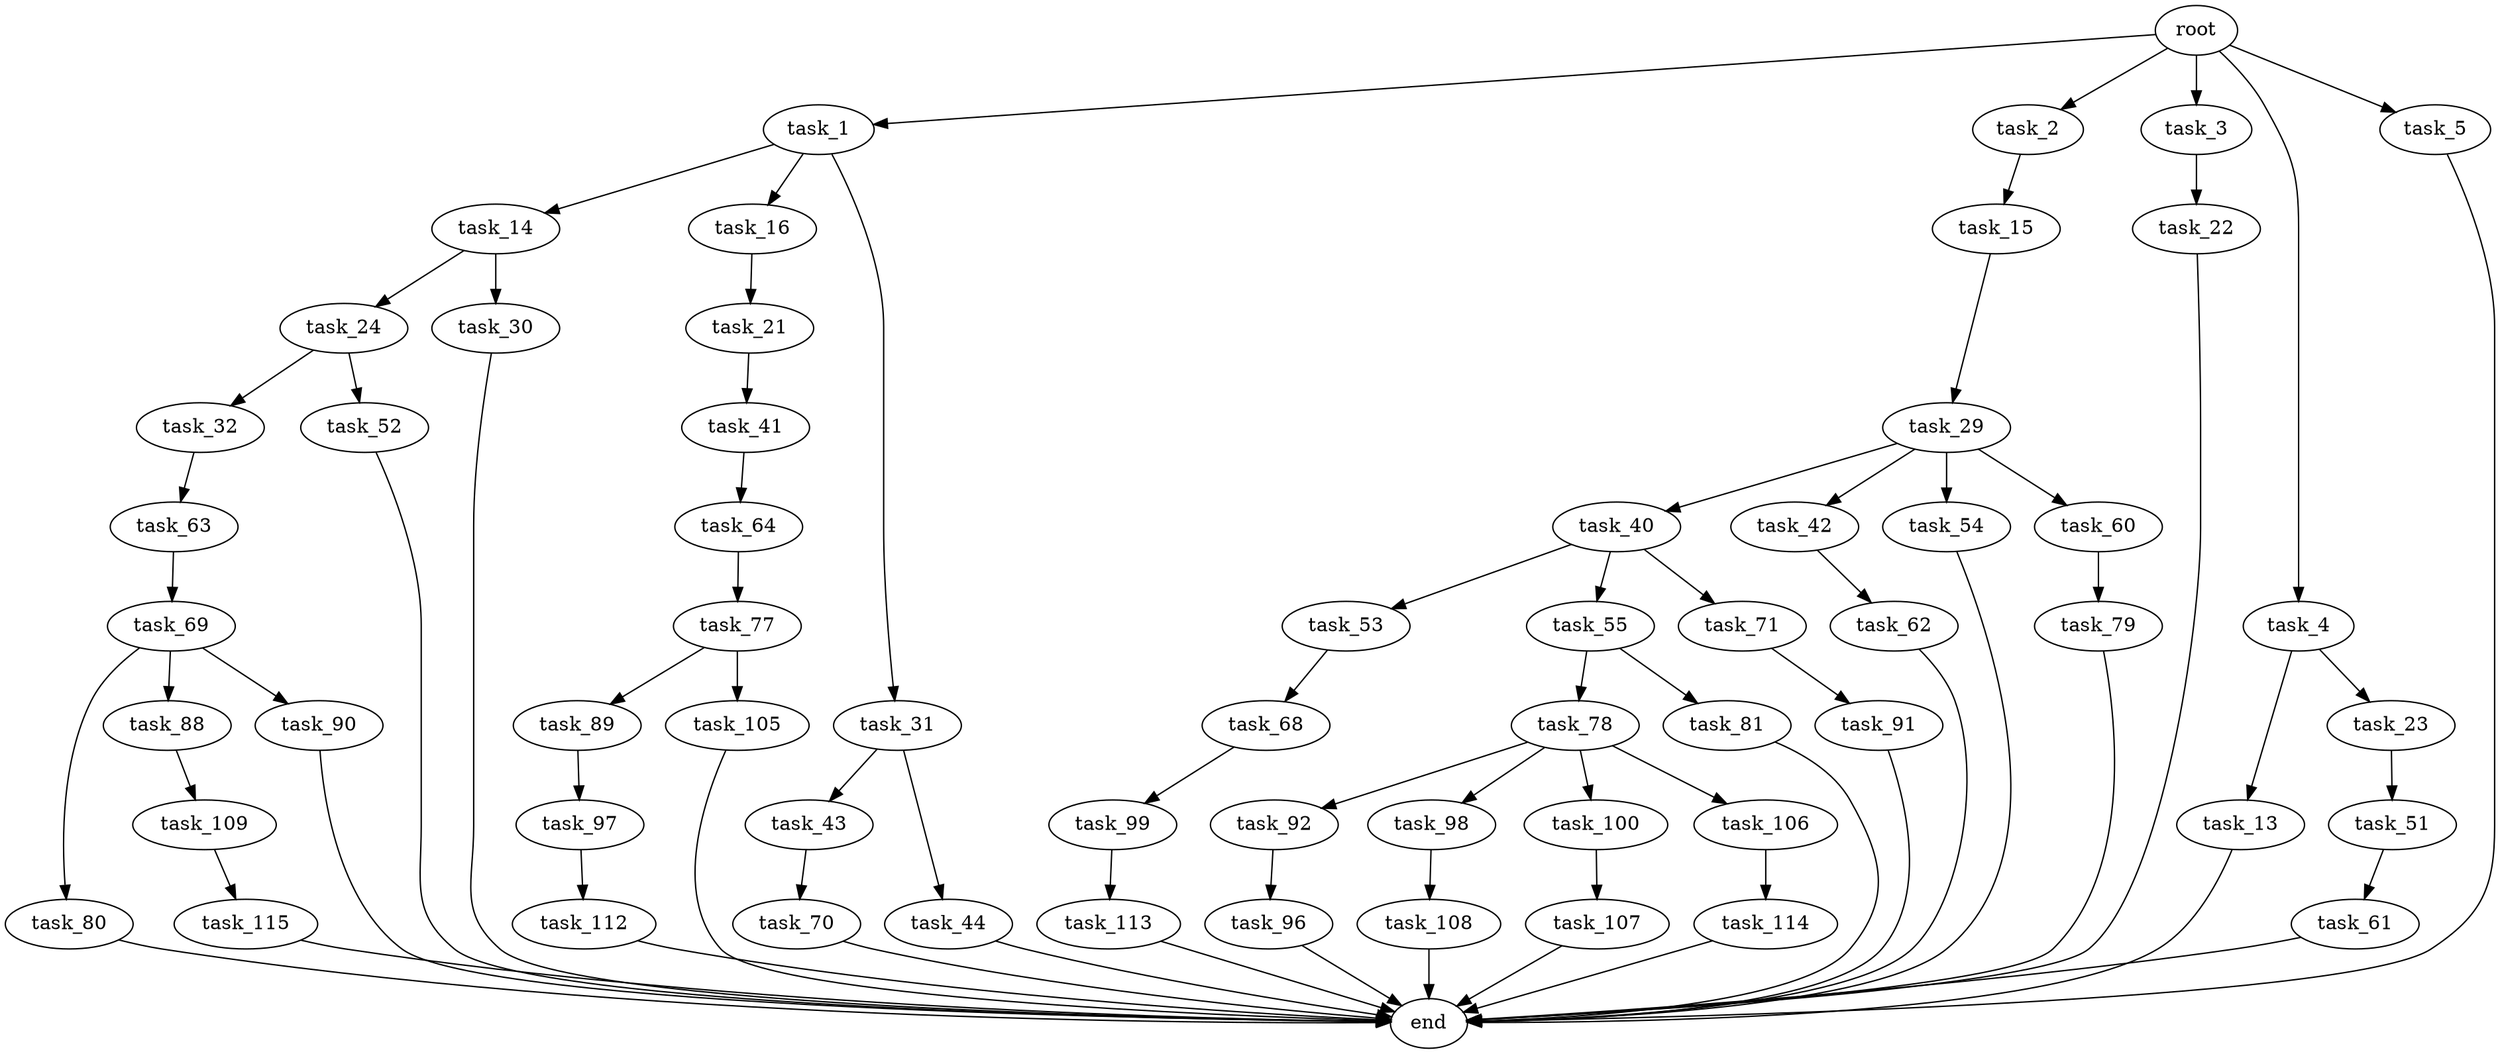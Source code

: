 digraph G {
  root [size="0.000000"];
  task_1 [size="250394945209.000000"];
  task_2 [size="782757789696.000000"];
  task_3 [size="28991029248.000000"];
  task_4 [size="19577123910.000000"];
  task_5 [size="134217728000.000000"];
  task_13 [size="90360848688.000000"];
  task_14 [size="22676064532.000000"];
  task_15 [size="169112714773.000000"];
  task_16 [size="710217671214.000000"];
  task_21 [size="567250629569.000000"];
  task_22 [size="368293445632.000000"];
  task_23 [size="150924851783.000000"];
  task_24 [size="6762188393.000000"];
  task_29 [size="15620291737.000000"];
  task_30 [size="368293445632.000000"];
  task_31 [size="36163699794.000000"];
  task_32 [size="231928233984.000000"];
  task_40 [size="134217728000.000000"];
  task_41 [size="231928233984.000000"];
  task_42 [size="99168995154.000000"];
  task_43 [size="549755813888.000000"];
  task_44 [size="231928233984.000000"];
  task_51 [size="4782606411.000000"];
  task_52 [size="4931069580.000000"];
  task_53 [size="19534864405.000000"];
  task_54 [size="458247341420.000000"];
  task_55 [size="134217728000.000000"];
  task_60 [size="12651412841.000000"];
  task_61 [size="4261454736.000000"];
  task_62 [size="134217728000.000000"];
  task_63 [size="41403983801.000000"];
  task_64 [size="23976432174.000000"];
  task_68 [size="231928233984.000000"];
  task_69 [size="549755813888.000000"];
  task_70 [size="506691718488.000000"];
  task_71 [size="999767268725.000000"];
  task_77 [size="301354439981.000000"];
  task_78 [size="42996907452.000000"];
  task_79 [size="8249336107.000000"];
  task_80 [size="68719476736.000000"];
  task_81 [size="134217728000.000000"];
  task_88 [size="231928233984.000000"];
  task_89 [size="673755780740.000000"];
  task_90 [size="782757789696.000000"];
  task_91 [size="14606320358.000000"];
  task_92 [size="41969604309.000000"];
  task_96 [size="68719476736.000000"];
  task_97 [size="531129451291.000000"];
  task_98 [size="1073741824000.000000"];
  task_99 [size="231928233984.000000"];
  task_100 [size="698936554362.000000"];
  task_105 [size="28991029248.000000"];
  task_106 [size="5052147836.000000"];
  task_107 [size="368293445632.000000"];
  task_108 [size="12561428654.000000"];
  task_109 [size="763374562.000000"];
  task_112 [size="28991029248.000000"];
  task_113 [size="420641573891.000000"];
  task_114 [size="28991029248.000000"];
  task_115 [size="68719476736.000000"];
  end [size="0.000000"];

  root -> task_1 [size="1.000000"];
  root -> task_2 [size="1.000000"];
  root -> task_3 [size="1.000000"];
  root -> task_4 [size="1.000000"];
  root -> task_5 [size="1.000000"];
  task_1 -> task_14 [size="411041792.000000"];
  task_1 -> task_16 [size="411041792.000000"];
  task_1 -> task_31 [size="411041792.000000"];
  task_2 -> task_15 [size="679477248.000000"];
  task_3 -> task_22 [size="75497472.000000"];
  task_4 -> task_13 [size="411041792.000000"];
  task_4 -> task_23 [size="411041792.000000"];
  task_5 -> end [size="1.000000"];
  task_13 -> end [size="1.000000"];
  task_14 -> task_24 [size="679477248.000000"];
  task_14 -> task_30 [size="679477248.000000"];
  task_15 -> task_29 [size="411041792.000000"];
  task_16 -> task_21 [size="838860800.000000"];
  task_21 -> task_41 [size="411041792.000000"];
  task_22 -> end [size="1.000000"];
  task_23 -> task_51 [size="134217728.000000"];
  task_24 -> task_32 [size="679477248.000000"];
  task_24 -> task_52 [size="679477248.000000"];
  task_29 -> task_40 [size="75497472.000000"];
  task_29 -> task_42 [size="75497472.000000"];
  task_29 -> task_54 [size="75497472.000000"];
  task_29 -> task_60 [size="75497472.000000"];
  task_30 -> end [size="1.000000"];
  task_31 -> task_43 [size="75497472.000000"];
  task_31 -> task_44 [size="75497472.000000"];
  task_32 -> task_63 [size="301989888.000000"];
  task_40 -> task_53 [size="209715200.000000"];
  task_40 -> task_55 [size="209715200.000000"];
  task_40 -> task_71 [size="209715200.000000"];
  task_41 -> task_64 [size="301989888.000000"];
  task_42 -> task_62 [size="75497472.000000"];
  task_43 -> task_70 [size="536870912.000000"];
  task_44 -> end [size="1.000000"];
  task_51 -> task_61 [size="411041792.000000"];
  task_52 -> end [size="1.000000"];
  task_53 -> task_68 [size="838860800.000000"];
  task_54 -> end [size="1.000000"];
  task_55 -> task_78 [size="209715200.000000"];
  task_55 -> task_81 [size="209715200.000000"];
  task_60 -> task_79 [size="209715200.000000"];
  task_61 -> end [size="1.000000"];
  task_62 -> end [size="1.000000"];
  task_63 -> task_69 [size="838860800.000000"];
  task_64 -> task_77 [size="536870912.000000"];
  task_68 -> task_99 [size="301989888.000000"];
  task_69 -> task_80 [size="536870912.000000"];
  task_69 -> task_88 [size="536870912.000000"];
  task_69 -> task_90 [size="536870912.000000"];
  task_70 -> end [size="1.000000"];
  task_71 -> task_91 [size="838860800.000000"];
  task_77 -> task_89 [size="679477248.000000"];
  task_77 -> task_105 [size="679477248.000000"];
  task_78 -> task_92 [size="33554432.000000"];
  task_78 -> task_98 [size="33554432.000000"];
  task_78 -> task_100 [size="33554432.000000"];
  task_78 -> task_106 [size="33554432.000000"];
  task_79 -> end [size="1.000000"];
  task_80 -> end [size="1.000000"];
  task_81 -> end [size="1.000000"];
  task_88 -> task_109 [size="301989888.000000"];
  task_89 -> task_97 [size="411041792.000000"];
  task_90 -> end [size="1.000000"];
  task_91 -> end [size="1.000000"];
  task_92 -> task_96 [size="33554432.000000"];
  task_96 -> end [size="1.000000"];
  task_97 -> task_112 [size="411041792.000000"];
  task_98 -> task_108 [size="838860800.000000"];
  task_99 -> task_113 [size="301989888.000000"];
  task_100 -> task_107 [size="536870912.000000"];
  task_105 -> end [size="1.000000"];
  task_106 -> task_114 [size="301989888.000000"];
  task_107 -> end [size="1.000000"];
  task_108 -> end [size="1.000000"];
  task_109 -> task_115 [size="33554432.000000"];
  task_112 -> end [size="1.000000"];
  task_113 -> end [size="1.000000"];
  task_114 -> end [size="1.000000"];
  task_115 -> end [size="1.000000"];
}
